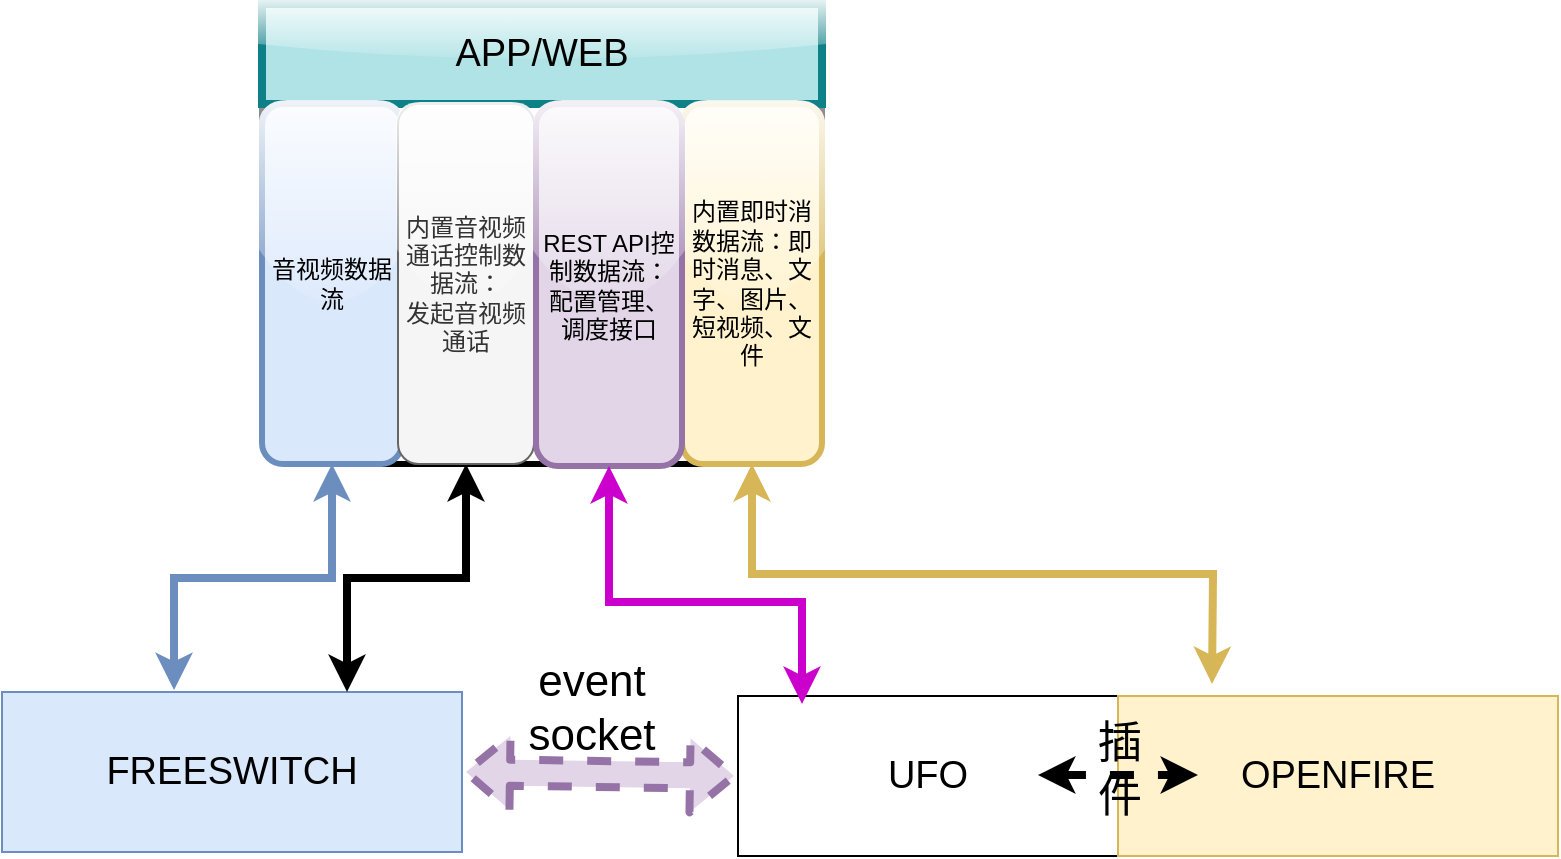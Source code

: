 <mxfile version="12.8.1" type="github">
  <diagram id="7BattAahI6qsKdADDFlZ" name="第 1 页">
    <mxGraphModel dx="942" dy="541" grid="1" gridSize="10" guides="1" tooltips="1" connect="1" arrows="1" fold="1" page="1" pageScale="1" pageWidth="827" pageHeight="1169" math="0" shadow="0">
      <root>
        <mxCell id="0" />
        <mxCell id="1" parent="0" />
        <mxCell id="FYfP68msud6mT5EFDPJ9-5" value="" style="edgeStyle=orthogonalEdgeStyle;rounded=0;orthogonalLoop=1;jettySize=auto;html=1;dashed=1;startArrow=classic;startFill=1;strokeWidth=4;" parent="1" edge="1">
          <mxGeometry relative="1" as="geometry">
            <mxPoint x="646" y="576.5" as="sourcePoint" />
            <mxPoint x="726" y="576.5" as="targetPoint" />
          </mxGeometry>
        </mxCell>
        <mxCell id="FYfP68msud6mT5EFDPJ9-42" value="" style="rounded=1;whiteSpace=wrap;html=1;strokeWidth=3;shadow=0;comic=0;glass=1;" parent="1" vertex="1">
          <mxGeometry x="340" y="220" width="280" height="230" as="geometry" />
        </mxCell>
        <mxCell id="FYfP68msud6mT5EFDPJ9-43" value="&lt;font style=&quot;font-size: 19px&quot;&gt;APP/WEB&lt;/font&gt;" style="rounded=0;whiteSpace=wrap;html=1;fillColor=#b0e3e6;strokeWidth=4;shadow=0;comic=0;glass=1;strokeColor=#0e8088;" parent="1" vertex="1">
          <mxGeometry x="340" y="220" width="280" height="50" as="geometry" />
        </mxCell>
        <mxCell id="FYfP68msud6mT5EFDPJ9-44" style="edgeStyle=orthogonalEdgeStyle;rounded=0;orthogonalLoop=1;jettySize=auto;html=1;exitX=0.5;exitY=1;exitDx=0;exitDy=0;startArrow=classic;startFill=1;strokeWidth=4;fillColor=#dae8fc;strokeColor=#6c8ebf;entryX=0.374;entryY=-0.012;entryDx=0;entryDy=0;entryPerimeter=0;" parent="1" source="FYfP68msud6mT5EFDPJ9-45" target="FYfP68msud6mT5EFDPJ9-46" edge="1">
          <mxGeometry relative="1" as="geometry">
            <mxPoint x="180" y="640" as="targetPoint" />
          </mxGeometry>
        </mxCell>
        <mxCell id="FYfP68msud6mT5EFDPJ9-45" value="音视频数据流" style="rounded=1;whiteSpace=wrap;html=1;fillColor=#dae8fc;strokeColor=#6c8ebf;strokeWidth=3;shadow=0;comic=0;glass=1;" parent="1" vertex="1">
          <mxGeometry x="340" y="270" width="70" height="180" as="geometry" />
        </mxCell>
        <mxCell id="FYfP68msud6mT5EFDPJ9-46" value="&lt;font style=&quot;font-size: 19px&quot;&gt;FREESWITCH&lt;/font&gt;" style="rounded=0;whiteSpace=wrap;html=1;fillColor=#dae8fc;strokeColor=#6c8ebf;" parent="1" vertex="1">
          <mxGeometry x="210" y="564" width="230" height="80" as="geometry" />
        </mxCell>
        <mxCell id="FYfP68msud6mT5EFDPJ9-47" style="edgeStyle=orthogonalEdgeStyle;rounded=0;orthogonalLoop=1;jettySize=auto;html=1;startArrow=classic;startFill=1;strokeWidth=4;exitX=0.5;exitY=1;exitDx=0;exitDy=0;entryX=0.75;entryY=0;entryDx=0;entryDy=0;" parent="1" source="FYfP68msud6mT5EFDPJ9-48" target="FYfP68msud6mT5EFDPJ9-46" edge="1">
          <mxGeometry relative="1" as="geometry">
            <mxPoint x="442" y="460" as="sourcePoint" />
            <mxPoint x="390" y="550" as="targetPoint" />
          </mxGeometry>
        </mxCell>
        <mxCell id="FYfP68msud6mT5EFDPJ9-48" value="内置音视频通话控制数据流：&lt;br&gt;发起音视频通话" style="rounded=1;whiteSpace=wrap;html=1;fillColor=#f5f5f5;strokeColor=#666666;strokeWidth=1;fontColor=#333333;shadow=0;comic=0;glass=1;" parent="1" vertex="1">
          <mxGeometry x="408" y="270" width="68" height="180" as="geometry" />
        </mxCell>
        <mxCell id="FYfP68msud6mT5EFDPJ9-49" value="&lt;font style=&quot;font-size: 19px&quot;&gt;UFO&lt;/font&gt;" style="rounded=0;whiteSpace=wrap;html=1;" parent="1" vertex="1">
          <mxGeometry x="578" y="566" width="190" height="80" as="geometry" />
        </mxCell>
        <mxCell id="FYfP68msud6mT5EFDPJ9-51" style="edgeStyle=orthogonalEdgeStyle;rounded=0;orthogonalLoop=1;jettySize=auto;html=1;exitX=0.5;exitY=1;exitDx=0;exitDy=0;startArrow=classic;startFill=1;fillColor=#fff2cc;strokeColor=#d6b656;strokeWidth=4;" parent="1" source="FYfP68msud6mT5EFDPJ9-95" edge="1">
          <mxGeometry relative="1" as="geometry">
            <mxPoint x="355" y="338" as="sourcePoint" />
            <mxPoint x="815" y="560" as="targetPoint" />
          </mxGeometry>
        </mxCell>
        <mxCell id="FYfP68msud6mT5EFDPJ9-58" value="&lt;font style=&quot;font-size: 19px&quot;&gt;OPENFIRE&lt;/font&gt;" style="rounded=0;whiteSpace=wrap;html=1;fillColor=#fff2cc;strokeColor=#d6b656;" parent="1" vertex="1">
          <mxGeometry x="768" y="566" width="220" height="80" as="geometry" />
        </mxCell>
        <mxCell id="FYfP68msud6mT5EFDPJ9-87" value="" style="shape=flexArrow;endArrow=classic;startArrow=classic;html=1;strokeWidth=4;exitX=1;exitY=0.5;exitDx=0;exitDy=0;fillColor=#e1d5e7;strokeColor=#9673a6;dashed=1;entryX=0;entryY=0.5;entryDx=0;entryDy=0;" parent="1" source="FYfP68msud6mT5EFDPJ9-46" target="FYfP68msud6mT5EFDPJ9-49" edge="1">
          <mxGeometry width="50" height="50" relative="1" as="geometry">
            <mxPoint x="388" y="656" as="sourcePoint" />
            <mxPoint x="438" y="606" as="targetPoint" />
          </mxGeometry>
        </mxCell>
        <mxCell id="FYfP68msud6mT5EFDPJ9-88" value="" style="edgeStyle=orthogonalEdgeStyle;rounded=0;orthogonalLoop=1;jettySize=auto;html=1;dashed=1;startArrow=classic;startFill=1;strokeWidth=4;" parent="1" edge="1">
          <mxGeometry relative="1" as="geometry">
            <mxPoint x="728" y="605.5" as="sourcePoint" />
            <mxPoint x="808" y="605.5" as="targetPoint" />
          </mxGeometry>
        </mxCell>
        <mxCell id="FYfP68msud6mT5EFDPJ9-89" value="&lt;font style=&quot;font-size: 22px&quot;&gt;插件&lt;/font&gt;" style="text;html=1;strokeColor=none;fillColor=none;align=center;verticalAlign=middle;whiteSpace=wrap;rounded=0;strokeWidth=5;" parent="1" vertex="1">
          <mxGeometry x="749" y="593" width="40" height="20" as="geometry" />
        </mxCell>
        <mxCell id="FYfP68msud6mT5EFDPJ9-90" value="&lt;span style=&quot;font-size: 22px&quot;&gt;event socket&lt;/span&gt;" style="text;html=1;strokeColor=none;fillColor=none;align=center;verticalAlign=middle;whiteSpace=wrap;rounded=0;strokeWidth=5;" parent="1" vertex="1">
          <mxGeometry x="485" y="550" width="40" height="43" as="geometry" />
        </mxCell>
        <mxCell id="FYfP68msud6mT5EFDPJ9-95" value="内置即时消数据流：即时消息、文字、图片、短视频、文件" style="rounded=1;whiteSpace=wrap;html=1;fillColor=#fff2cc;strokeColor=#d6b656;strokeWidth=3;shadow=0;comic=0;glass=1;" parent="1" vertex="1">
          <mxGeometry x="550" y="270" width="70" height="180" as="geometry" />
        </mxCell>
        <mxCell id="FYfP68msud6mT5EFDPJ9-96" value="REST API控制数据流：配置管理、调度接口" style="rounded=1;whiteSpace=wrap;html=1;fillColor=#e1d5e7;strokeColor=#9673a6;strokeWidth=3;shadow=0;comic=0;glass=1;" parent="1" vertex="1">
          <mxGeometry x="477" y="270" width="73" height="181" as="geometry" />
        </mxCell>
        <mxCell id="FYfP68msud6mT5EFDPJ9-101" style="edgeStyle=orthogonalEdgeStyle;rounded=0;orthogonalLoop=1;jettySize=auto;html=1;exitX=0.5;exitY=1;exitDx=0;exitDy=0;startArrow=classic;startFill=1;strokeWidth=4;strokeColor=#CC00CC;" parent="1" source="FYfP68msud6mT5EFDPJ9-96" edge="1">
          <mxGeometry relative="1" as="geometry">
            <Array as="points">
              <mxPoint x="514" y="519" />
              <mxPoint x="610" y="519" />
            </Array>
            <mxPoint x="280" y="339" as="sourcePoint" />
            <mxPoint x="610" y="570" as="targetPoint" />
          </mxGeometry>
        </mxCell>
      </root>
    </mxGraphModel>
  </diagram>
</mxfile>
